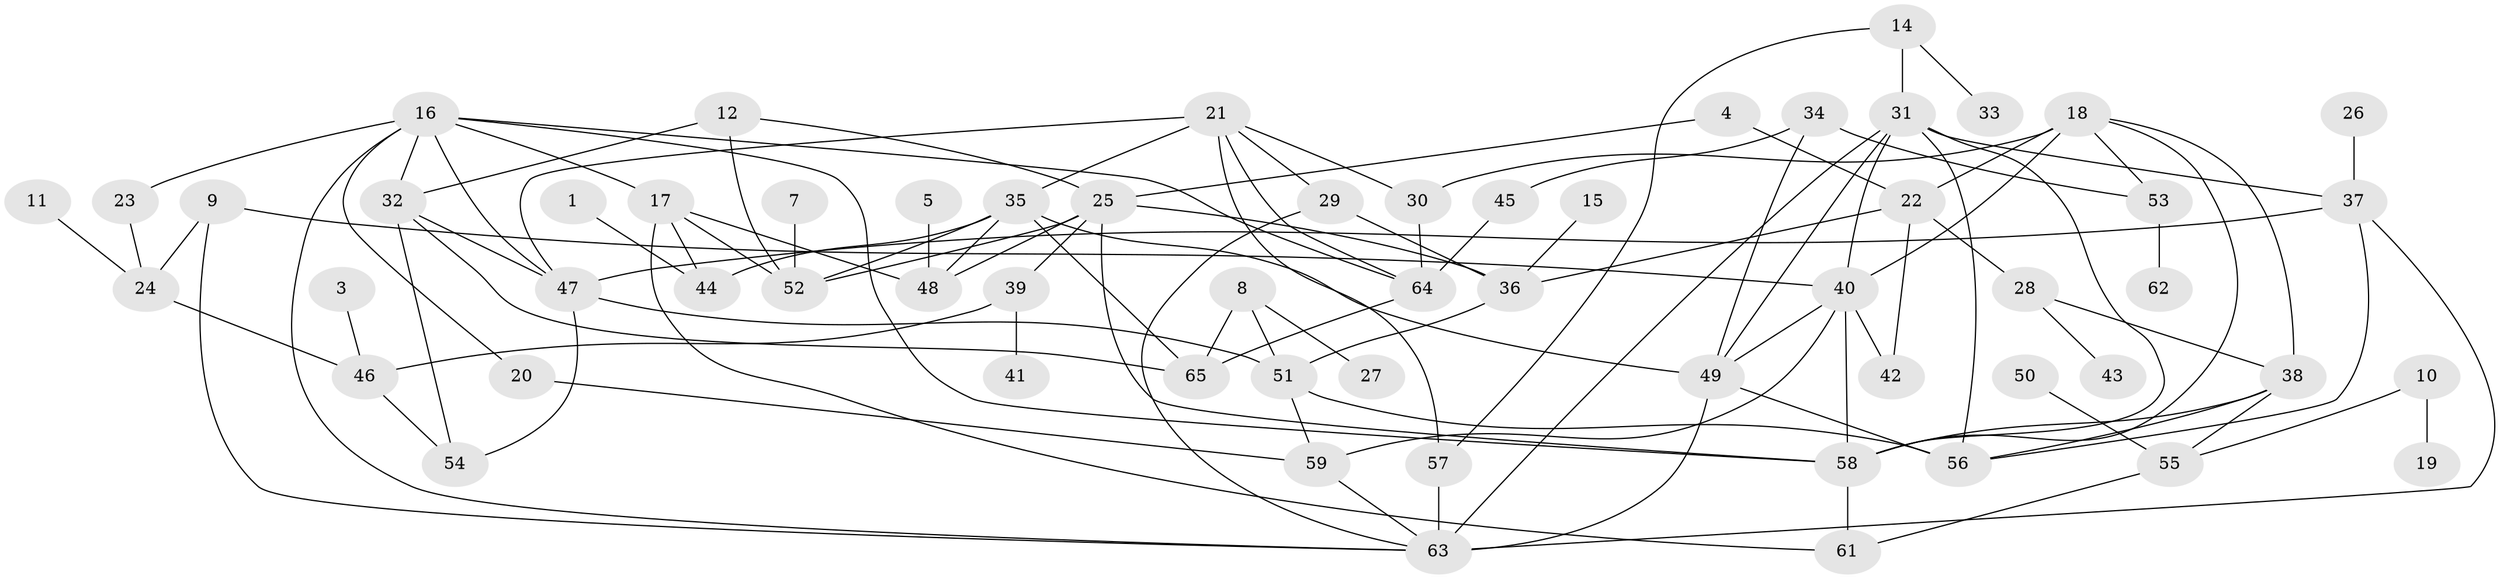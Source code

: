 // original degree distribution, {5: 0.10077519379844961, 1: 0.20155038759689922, 3: 0.23255813953488372, 7: 0.007751937984496124, 2: 0.2558139534883721, 0: 0.023255813953488372, 4: 0.13178294573643412, 6: 0.046511627906976744}
// Generated by graph-tools (version 1.1) at 2025/35/03/04/25 23:35:56]
// undirected, 61 vertices, 108 edges
graph export_dot {
  node [color=gray90,style=filled];
  1;
  3;
  4;
  5;
  7;
  8;
  9;
  10;
  11;
  12;
  14;
  15;
  16;
  17;
  18;
  19;
  20;
  21;
  22;
  23;
  24;
  25;
  26;
  27;
  28;
  29;
  30;
  31;
  32;
  33;
  34;
  35;
  36;
  37;
  38;
  39;
  40;
  41;
  42;
  43;
  44;
  45;
  46;
  47;
  48;
  49;
  50;
  51;
  52;
  53;
  54;
  55;
  56;
  57;
  58;
  59;
  61;
  62;
  63;
  64;
  65;
  1 -- 44 [weight=1.0];
  3 -- 46 [weight=1.0];
  4 -- 22 [weight=1.0];
  4 -- 25 [weight=1.0];
  5 -- 48 [weight=1.0];
  7 -- 52 [weight=1.0];
  8 -- 27 [weight=2.0];
  8 -- 51 [weight=1.0];
  8 -- 65 [weight=1.0];
  9 -- 24 [weight=1.0];
  9 -- 40 [weight=2.0];
  9 -- 63 [weight=1.0];
  10 -- 19 [weight=1.0];
  10 -- 55 [weight=1.0];
  11 -- 24 [weight=1.0];
  12 -- 25 [weight=1.0];
  12 -- 32 [weight=1.0];
  12 -- 52 [weight=1.0];
  14 -- 31 [weight=1.0];
  14 -- 33 [weight=1.0];
  14 -- 57 [weight=1.0];
  15 -- 36 [weight=1.0];
  16 -- 17 [weight=1.0];
  16 -- 20 [weight=1.0];
  16 -- 23 [weight=1.0];
  16 -- 32 [weight=1.0];
  16 -- 47 [weight=1.0];
  16 -- 58 [weight=1.0];
  16 -- 63 [weight=1.0];
  16 -- 64 [weight=1.0];
  17 -- 44 [weight=1.0];
  17 -- 48 [weight=1.0];
  17 -- 52 [weight=1.0];
  17 -- 61 [weight=1.0];
  18 -- 22 [weight=3.0];
  18 -- 30 [weight=1.0];
  18 -- 38 [weight=1.0];
  18 -- 40 [weight=1.0];
  18 -- 53 [weight=1.0];
  18 -- 58 [weight=1.0];
  20 -- 59 [weight=1.0];
  21 -- 29 [weight=1.0];
  21 -- 30 [weight=1.0];
  21 -- 35 [weight=1.0];
  21 -- 47 [weight=1.0];
  21 -- 57 [weight=1.0];
  21 -- 64 [weight=1.0];
  22 -- 28 [weight=2.0];
  22 -- 36 [weight=1.0];
  22 -- 42 [weight=1.0];
  23 -- 24 [weight=1.0];
  24 -- 46 [weight=1.0];
  25 -- 36 [weight=1.0];
  25 -- 39 [weight=1.0];
  25 -- 48 [weight=1.0];
  25 -- 52 [weight=1.0];
  25 -- 58 [weight=1.0];
  26 -- 37 [weight=1.0];
  28 -- 38 [weight=1.0];
  28 -- 43 [weight=1.0];
  29 -- 36 [weight=1.0];
  29 -- 63 [weight=1.0];
  30 -- 64 [weight=1.0];
  31 -- 37 [weight=1.0];
  31 -- 40 [weight=1.0];
  31 -- 49 [weight=1.0];
  31 -- 56 [weight=1.0];
  31 -- 58 [weight=1.0];
  31 -- 63 [weight=1.0];
  32 -- 47 [weight=1.0];
  32 -- 54 [weight=1.0];
  32 -- 65 [weight=1.0];
  34 -- 45 [weight=1.0];
  34 -- 49 [weight=1.0];
  34 -- 53 [weight=1.0];
  35 -- 44 [weight=1.0];
  35 -- 48 [weight=1.0];
  35 -- 49 [weight=1.0];
  35 -- 52 [weight=1.0];
  35 -- 65 [weight=1.0];
  36 -- 51 [weight=1.0];
  37 -- 47 [weight=1.0];
  37 -- 56 [weight=1.0];
  37 -- 63 [weight=1.0];
  38 -- 55 [weight=1.0];
  38 -- 56 [weight=1.0];
  38 -- 58 [weight=1.0];
  39 -- 41 [weight=1.0];
  39 -- 46 [weight=1.0];
  40 -- 42 [weight=1.0];
  40 -- 49 [weight=1.0];
  40 -- 58 [weight=1.0];
  40 -- 59 [weight=1.0];
  45 -- 64 [weight=1.0];
  46 -- 54 [weight=1.0];
  47 -- 51 [weight=1.0];
  47 -- 54 [weight=1.0];
  49 -- 56 [weight=1.0];
  49 -- 63 [weight=1.0];
  50 -- 55 [weight=1.0];
  51 -- 56 [weight=1.0];
  51 -- 59 [weight=1.0];
  53 -- 62 [weight=1.0];
  55 -- 61 [weight=1.0];
  57 -- 63 [weight=2.0];
  58 -- 61 [weight=1.0];
  59 -- 63 [weight=1.0];
  64 -- 65 [weight=1.0];
}
